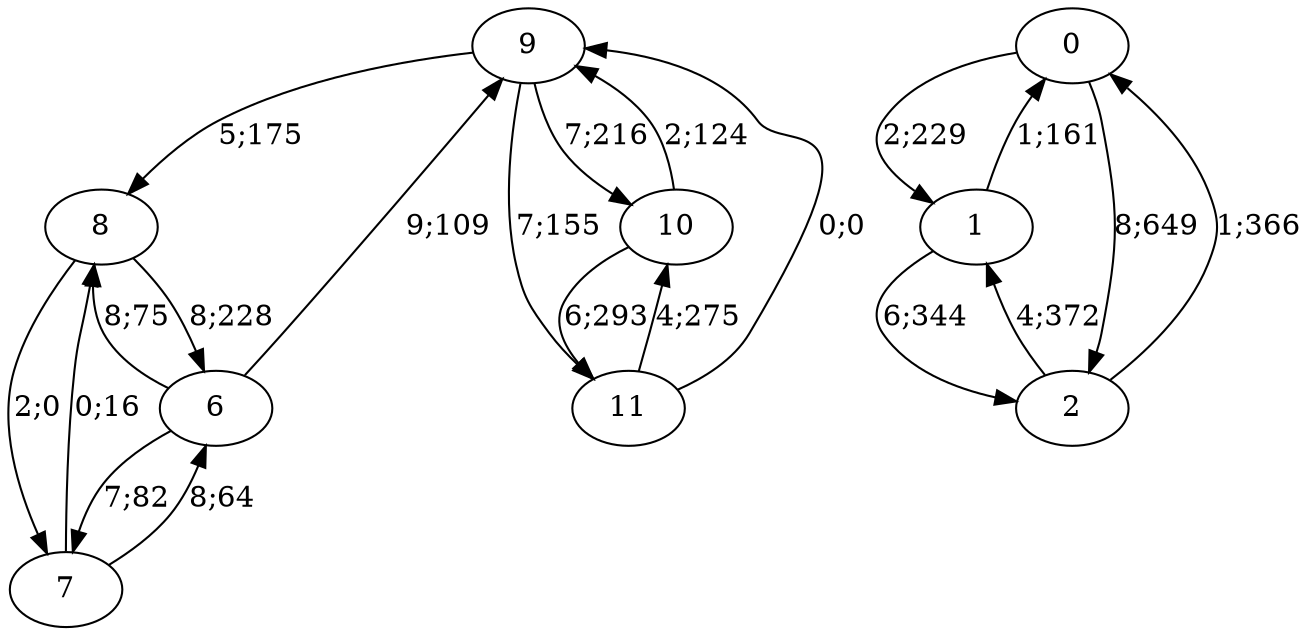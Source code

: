 digraph graph5506 {




















9 -> 8 [color=black,label="5;175"]
9 -> 10 [color=black,label="7;216"]
9 -> 11 [color=black,label="7;155"]


10 -> 9 [color=black,label="2;124"]
10 -> 11 [color=black,label="6;293"]


11 -> 9 [color=black,label="0;0"]
11 -> 10 [color=black,label="4;275"]














6 -> 9 [color=black,label="9;109"]
6 -> 7 [color=black,label="7;82"]
6 -> 8 [color=black,label="8;75"]


7 -> 6 [color=black,label="8;64"]
7 -> 8 [color=black,label="0;16"]


8 -> 6 [color=black,label="8;228"]
8 -> 7 [color=black,label="2;0"]








0 -> 1 [color=black,label="2;229"]
0 -> 2 [color=black,label="8;649"]


1 -> 0 [color=black,label="1;161"]
1 -> 2 [color=black,label="6;344"]


2 -> 0 [color=black,label="1;366"]
2 -> 1 [color=black,label="4;372"]



















}